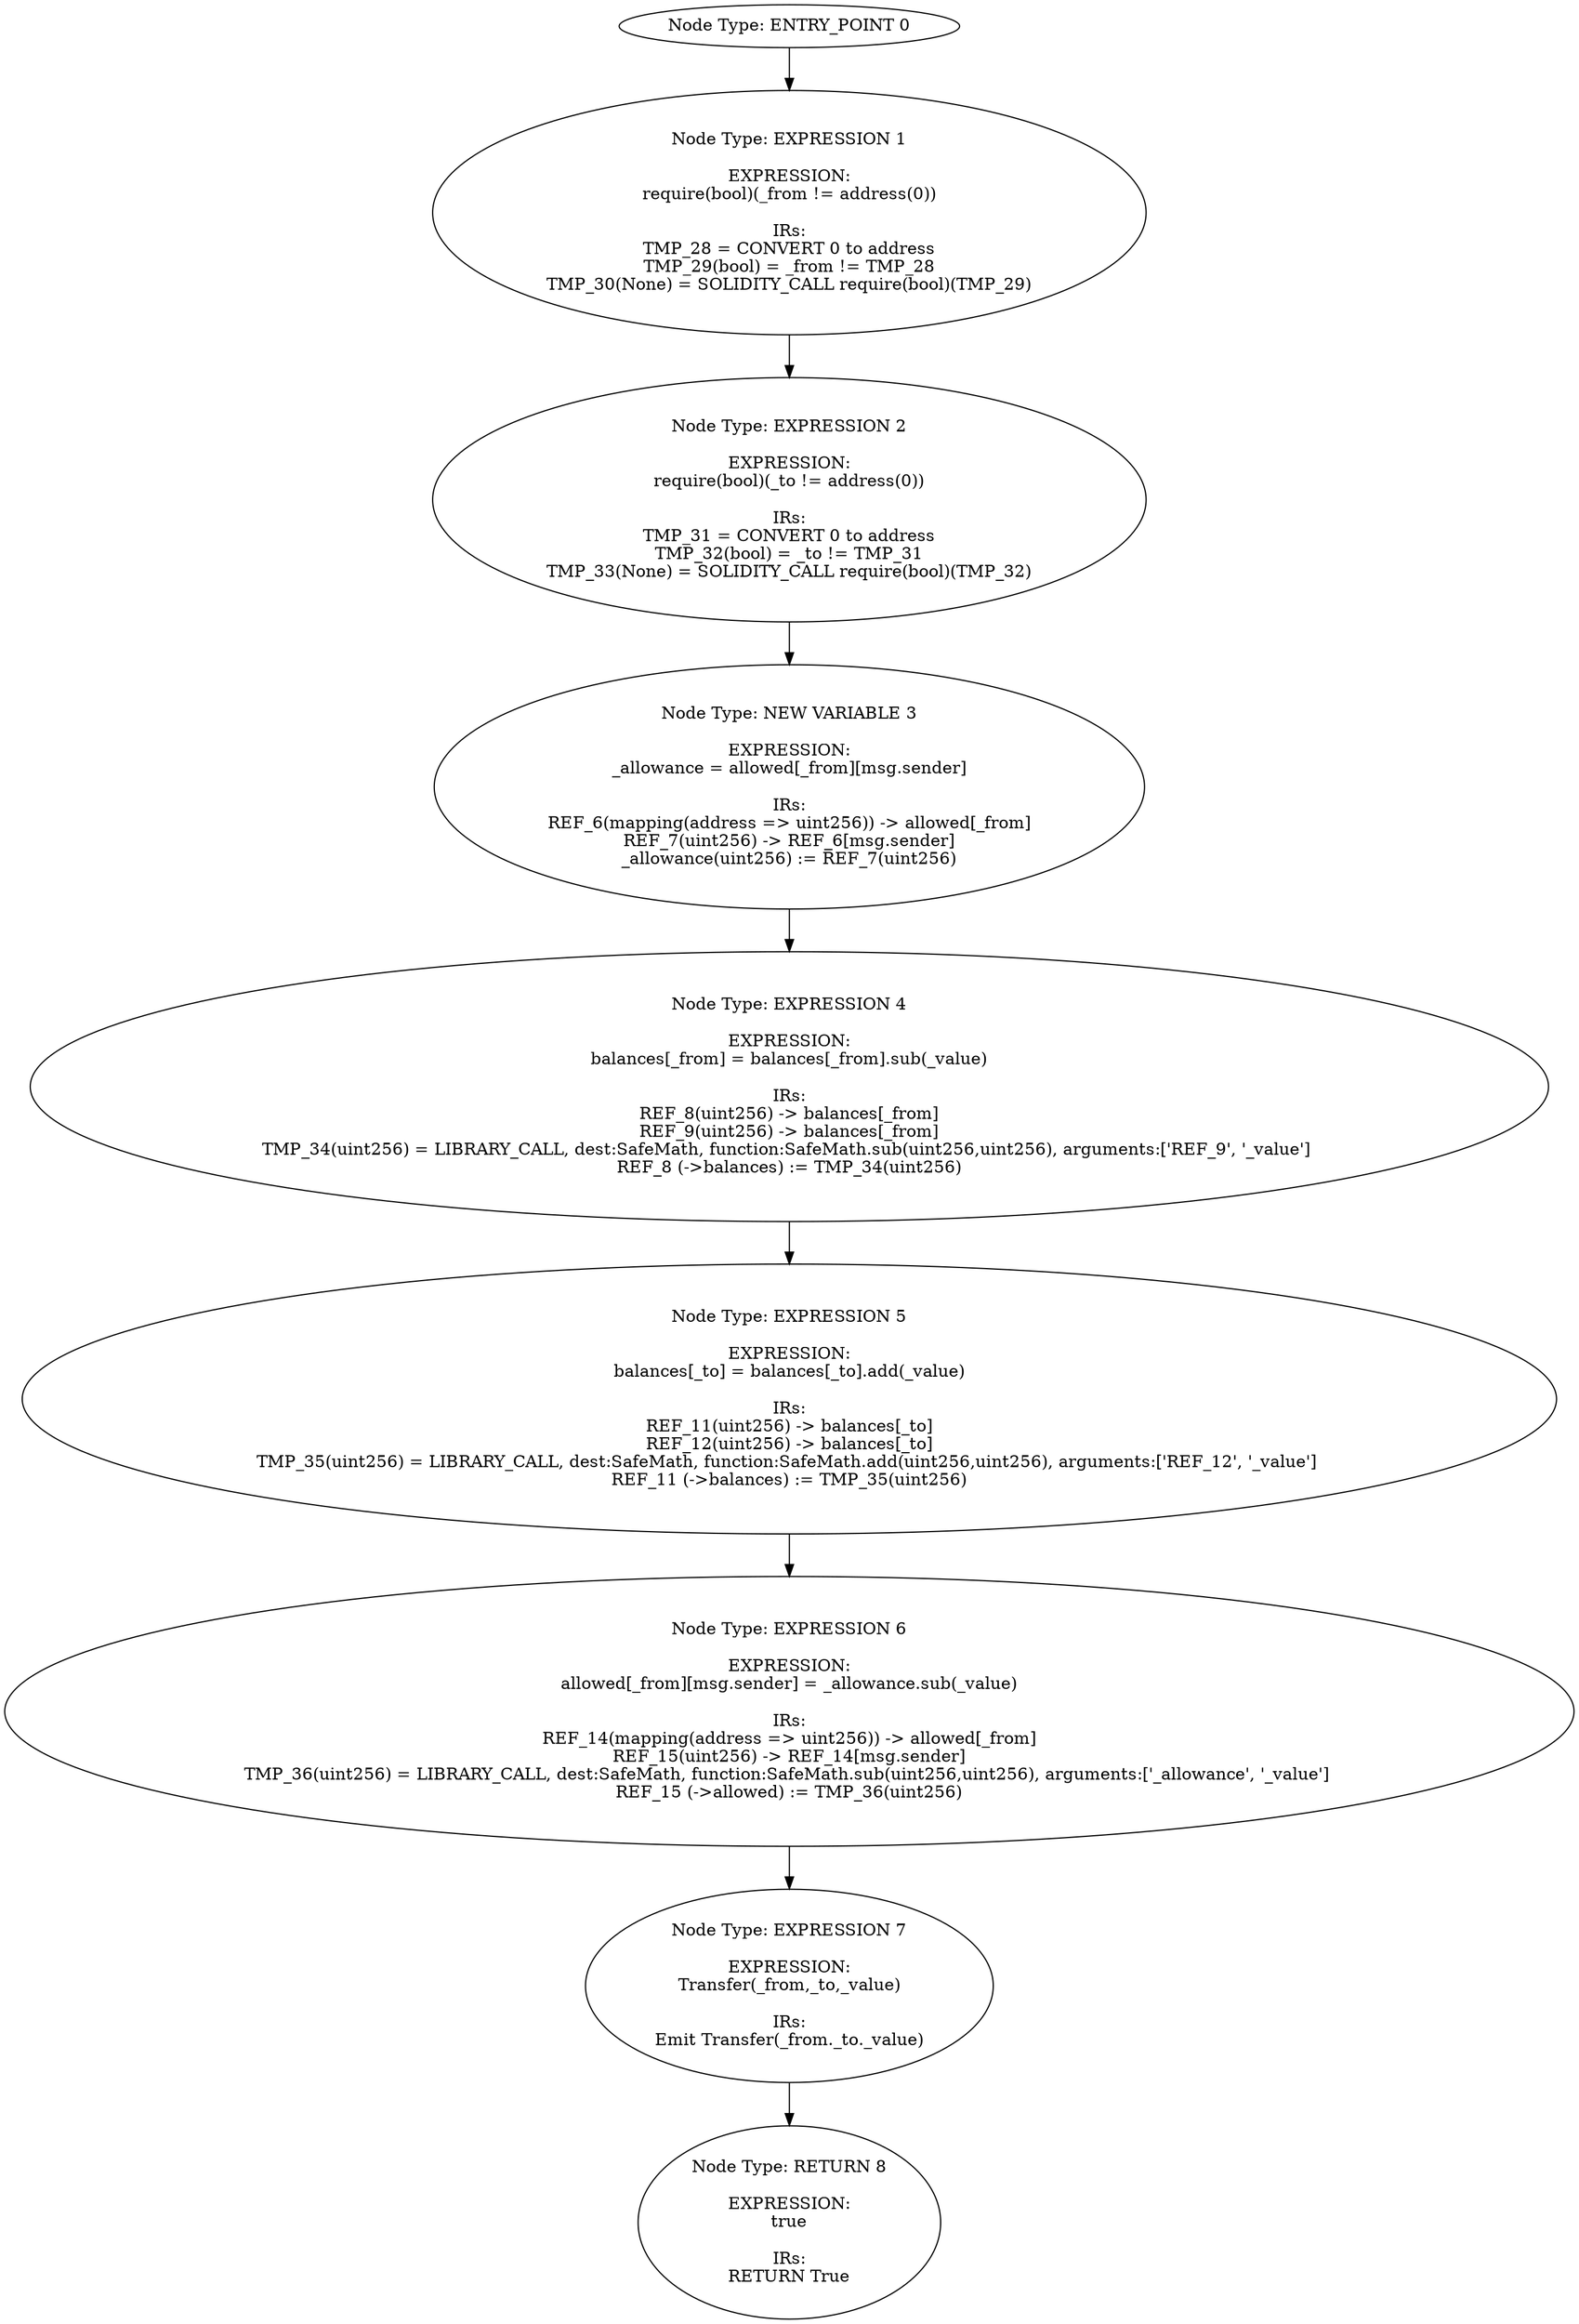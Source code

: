 digraph{
0[label="Node Type: ENTRY_POINT 0
"];
0->1;
1[label="Node Type: EXPRESSION 1

EXPRESSION:
require(bool)(_from != address(0))

IRs:
TMP_28 = CONVERT 0 to address
TMP_29(bool) = _from != TMP_28
TMP_30(None) = SOLIDITY_CALL require(bool)(TMP_29)"];
1->2;
2[label="Node Type: EXPRESSION 2

EXPRESSION:
require(bool)(_to != address(0))

IRs:
TMP_31 = CONVERT 0 to address
TMP_32(bool) = _to != TMP_31
TMP_33(None) = SOLIDITY_CALL require(bool)(TMP_32)"];
2->3;
3[label="Node Type: NEW VARIABLE 3

EXPRESSION:
_allowance = allowed[_from][msg.sender]

IRs:
REF_6(mapping(address => uint256)) -> allowed[_from]
REF_7(uint256) -> REF_6[msg.sender]
_allowance(uint256) := REF_7(uint256)"];
3->4;
4[label="Node Type: EXPRESSION 4

EXPRESSION:
balances[_from] = balances[_from].sub(_value)

IRs:
REF_8(uint256) -> balances[_from]
REF_9(uint256) -> balances[_from]
TMP_34(uint256) = LIBRARY_CALL, dest:SafeMath, function:SafeMath.sub(uint256,uint256), arguments:['REF_9', '_value'] 
REF_8 (->balances) := TMP_34(uint256)"];
4->5;
5[label="Node Type: EXPRESSION 5

EXPRESSION:
balances[_to] = balances[_to].add(_value)

IRs:
REF_11(uint256) -> balances[_to]
REF_12(uint256) -> balances[_to]
TMP_35(uint256) = LIBRARY_CALL, dest:SafeMath, function:SafeMath.add(uint256,uint256), arguments:['REF_12', '_value'] 
REF_11 (->balances) := TMP_35(uint256)"];
5->6;
6[label="Node Type: EXPRESSION 6

EXPRESSION:
allowed[_from][msg.sender] = _allowance.sub(_value)

IRs:
REF_14(mapping(address => uint256)) -> allowed[_from]
REF_15(uint256) -> REF_14[msg.sender]
TMP_36(uint256) = LIBRARY_CALL, dest:SafeMath, function:SafeMath.sub(uint256,uint256), arguments:['_allowance', '_value'] 
REF_15 (->allowed) := TMP_36(uint256)"];
6->7;
7[label="Node Type: EXPRESSION 7

EXPRESSION:
Transfer(_from,_to,_value)

IRs:
Emit Transfer(_from._to._value)"];
7->8;
8[label="Node Type: RETURN 8

EXPRESSION:
true

IRs:
RETURN True"];
}

